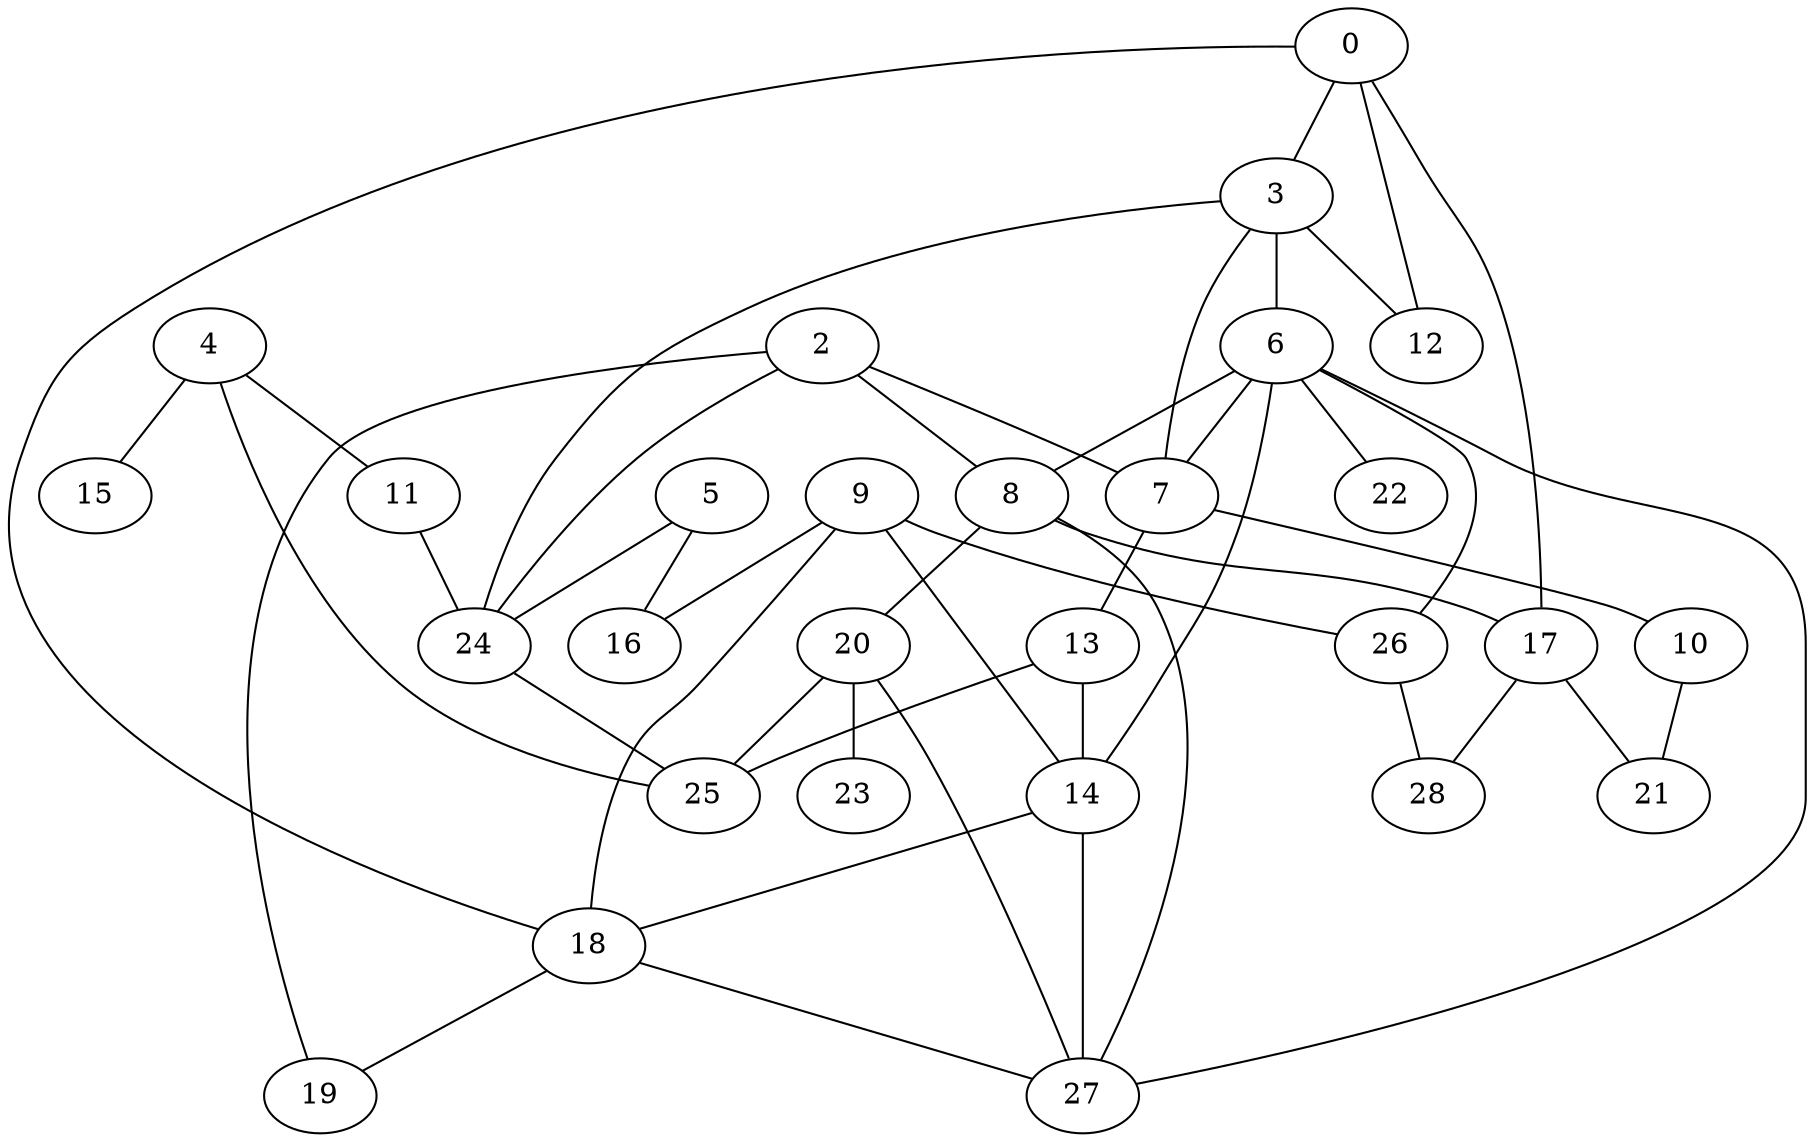 graph G {
    "3" -- "7";
    "20" -- "23";
    "6" -- "27";
    "4" -- "15";
    "5" -- "16";
    "9" -- "14";
    "17" -- "21";
    "2" -- "8";
    "0" -- "17";
    "9" -- "26";
    "10" -- "21";
    "13" -- "14";
    "8" -- "27";
    "7" -- "10";
    "6" -- "8";
    "6" -- "14";
    "7" -- "13";
    "18" -- "19";
    "6" -- "26";
    "20" -- "25";
    "3" -- "6";
    "3" -- "12";
    "14" -- "18";
    "4" -- "11";
    "3" -- "24";
    "9" -- "16";
    "14" -- "27";
    "2" -- "7";
    "5" -- "24";
    "8" -- "17";
    "8" -- "20";
    "2" -- "19";
    "6" -- "7";
    "24" -- "25";
    "13" -- "25";
    "26" -- "28";
    "6" -- "22";
    "18" -- "27";
    "20" -- "27";
    "0" -- "3";
    "4" -- "25";
    "0" -- "12";
    "17" -- "28";
    "9" -- "18";
    "0" -- "18";
    "11" -- "24";
    "2" -- "24";
}
